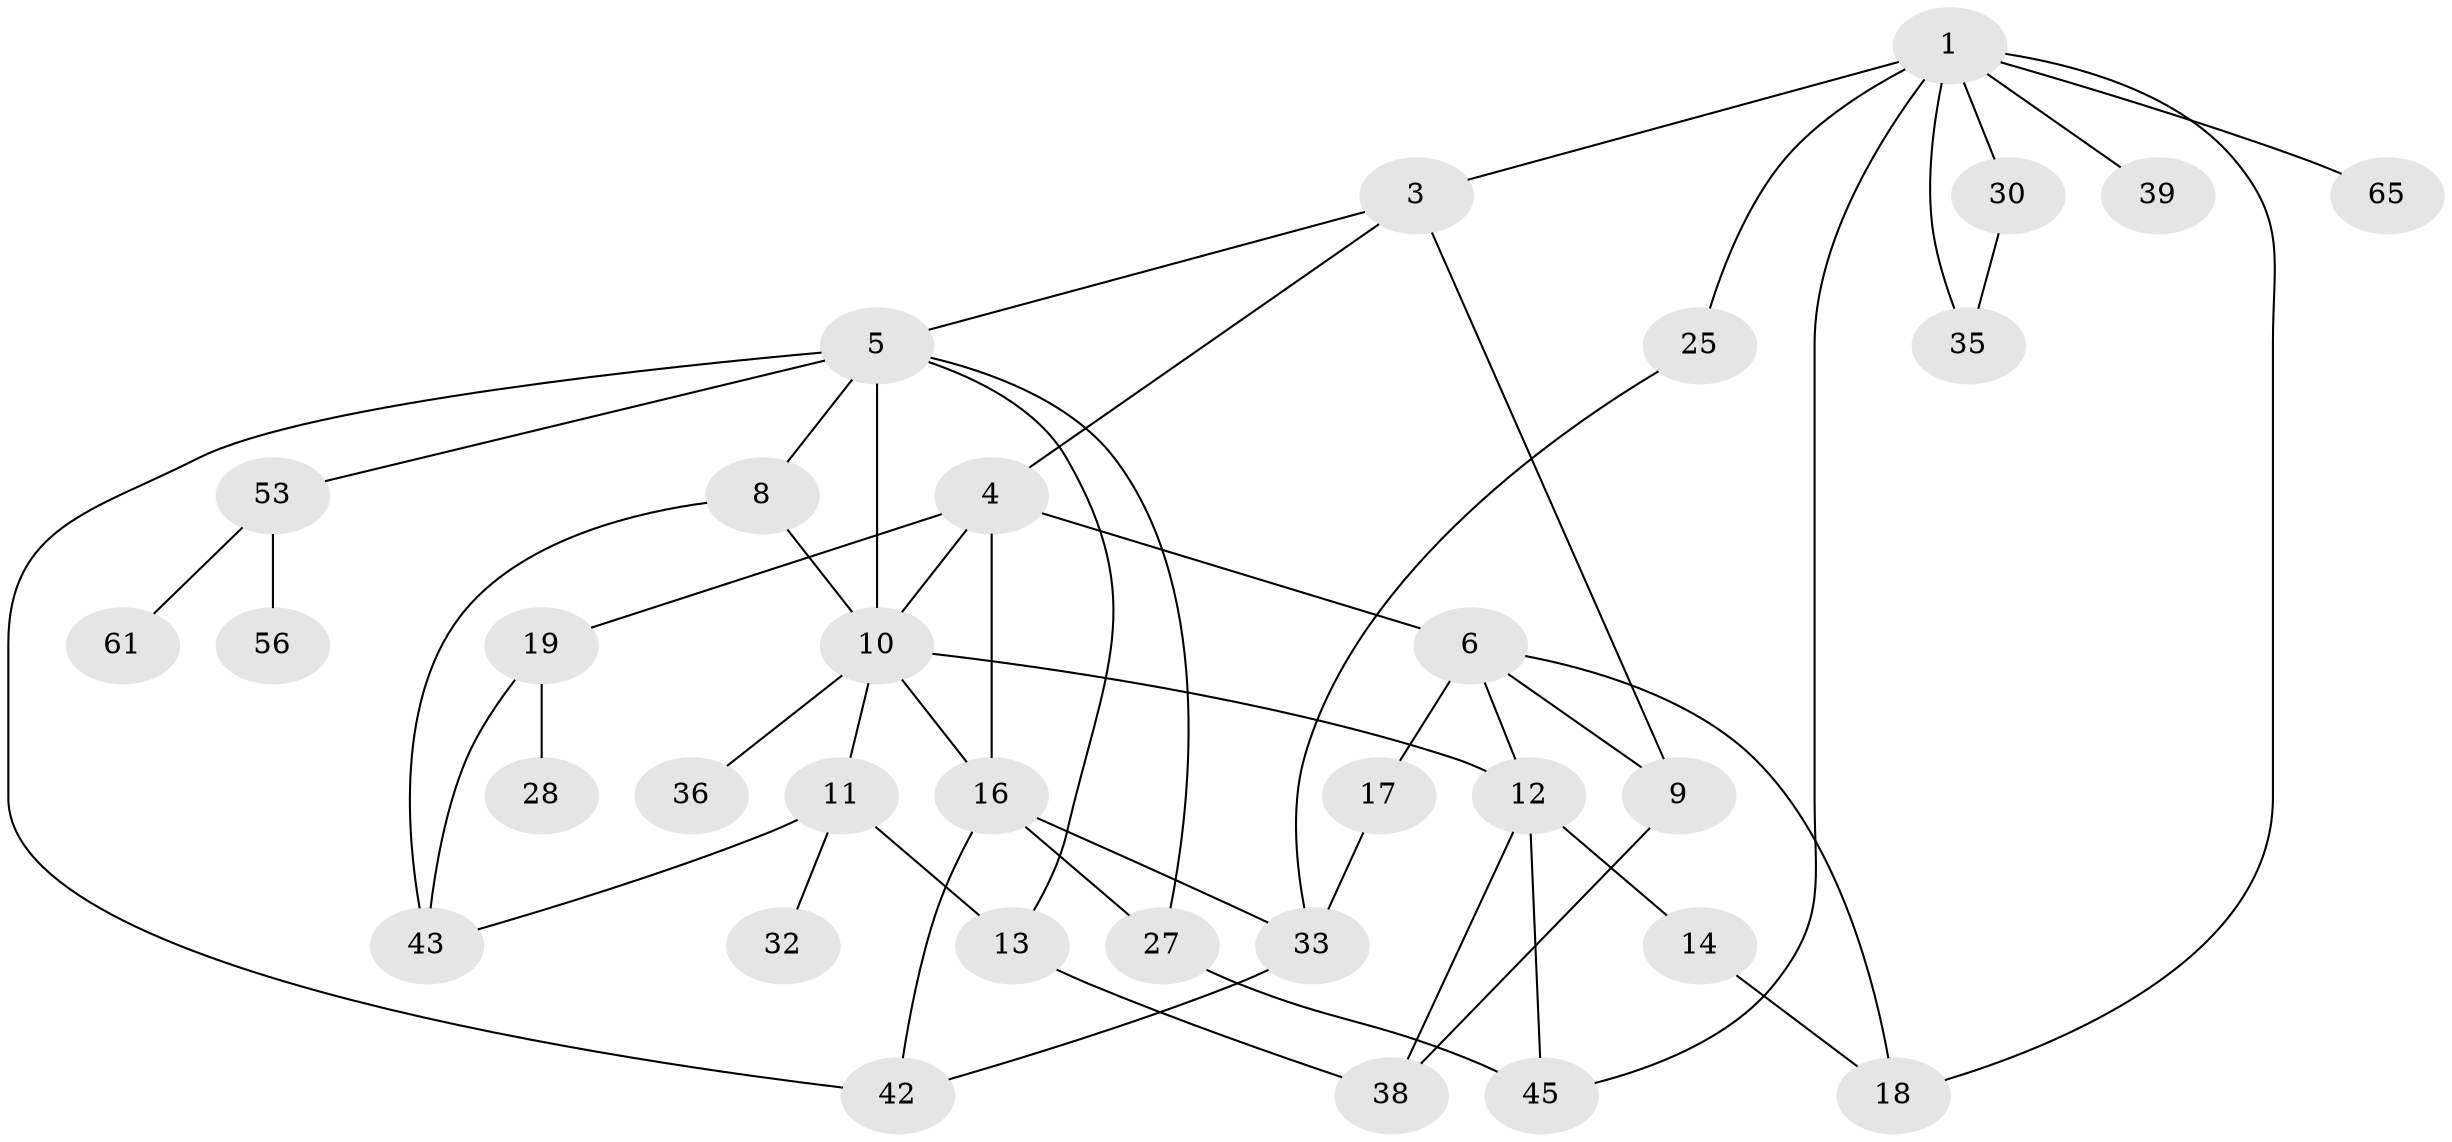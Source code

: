 // original degree distribution, {7: 0.030303030303030304, 3: 0.24242424242424243, 4: 0.10606060606060606, 5: 0.06060606060606061, 2: 0.3484848484848485, 1: 0.21212121212121213}
// Generated by graph-tools (version 1.1) at 2025/17/03/04/25 18:17:00]
// undirected, 33 vertices, 52 edges
graph export_dot {
graph [start="1"]
  node [color=gray90,style=filled];
  1 [super="+2"];
  3;
  4;
  5 [super="+7"];
  6;
  8;
  9 [super="+21"];
  10 [super="+60"];
  11 [super="+15"];
  12 [super="+26"];
  13 [super="+24+20"];
  14 [super="+40"];
  16 [super="+23+51"];
  17 [super="+62"];
  18 [super="+34"];
  19;
  25;
  27 [super="+54"];
  28 [super="+47"];
  30 [super="+50"];
  32;
  33 [super="+41"];
  35;
  36;
  38 [super="+48"];
  39;
  42;
  43;
  45;
  53;
  56;
  61;
  65;
  1 -- 3;
  1 -- 18;
  1 -- 35;
  1 -- 39;
  1 -- 65;
  1 -- 45;
  1 -- 25;
  1 -- 30;
  3 -- 4;
  3 -- 5;
  3 -- 9;
  4 -- 6;
  4 -- 10;
  4 -- 16;
  4 -- 19;
  5 -- 8;
  5 -- 13;
  5 -- 42;
  5 -- 53;
  5 -- 10;
  5 -- 27;
  6 -- 12;
  6 -- 17;
  6 -- 9;
  6 -- 18;
  8 -- 43;
  8 -- 10;
  9 -- 38;
  10 -- 11;
  10 -- 36;
  10 -- 16;
  10 -- 12;
  11 -- 32;
  11 -- 43;
  11 -- 13;
  12 -- 14;
  12 -- 45;
  12 -- 38;
  13 -- 38;
  14 -- 18;
  16 -- 42;
  16 -- 33;
  16 -- 27;
  17 -- 33;
  19 -- 28;
  19 -- 43;
  25 -- 33;
  27 -- 45;
  30 -- 35;
  33 -- 42;
  53 -- 56;
  53 -- 61;
}
